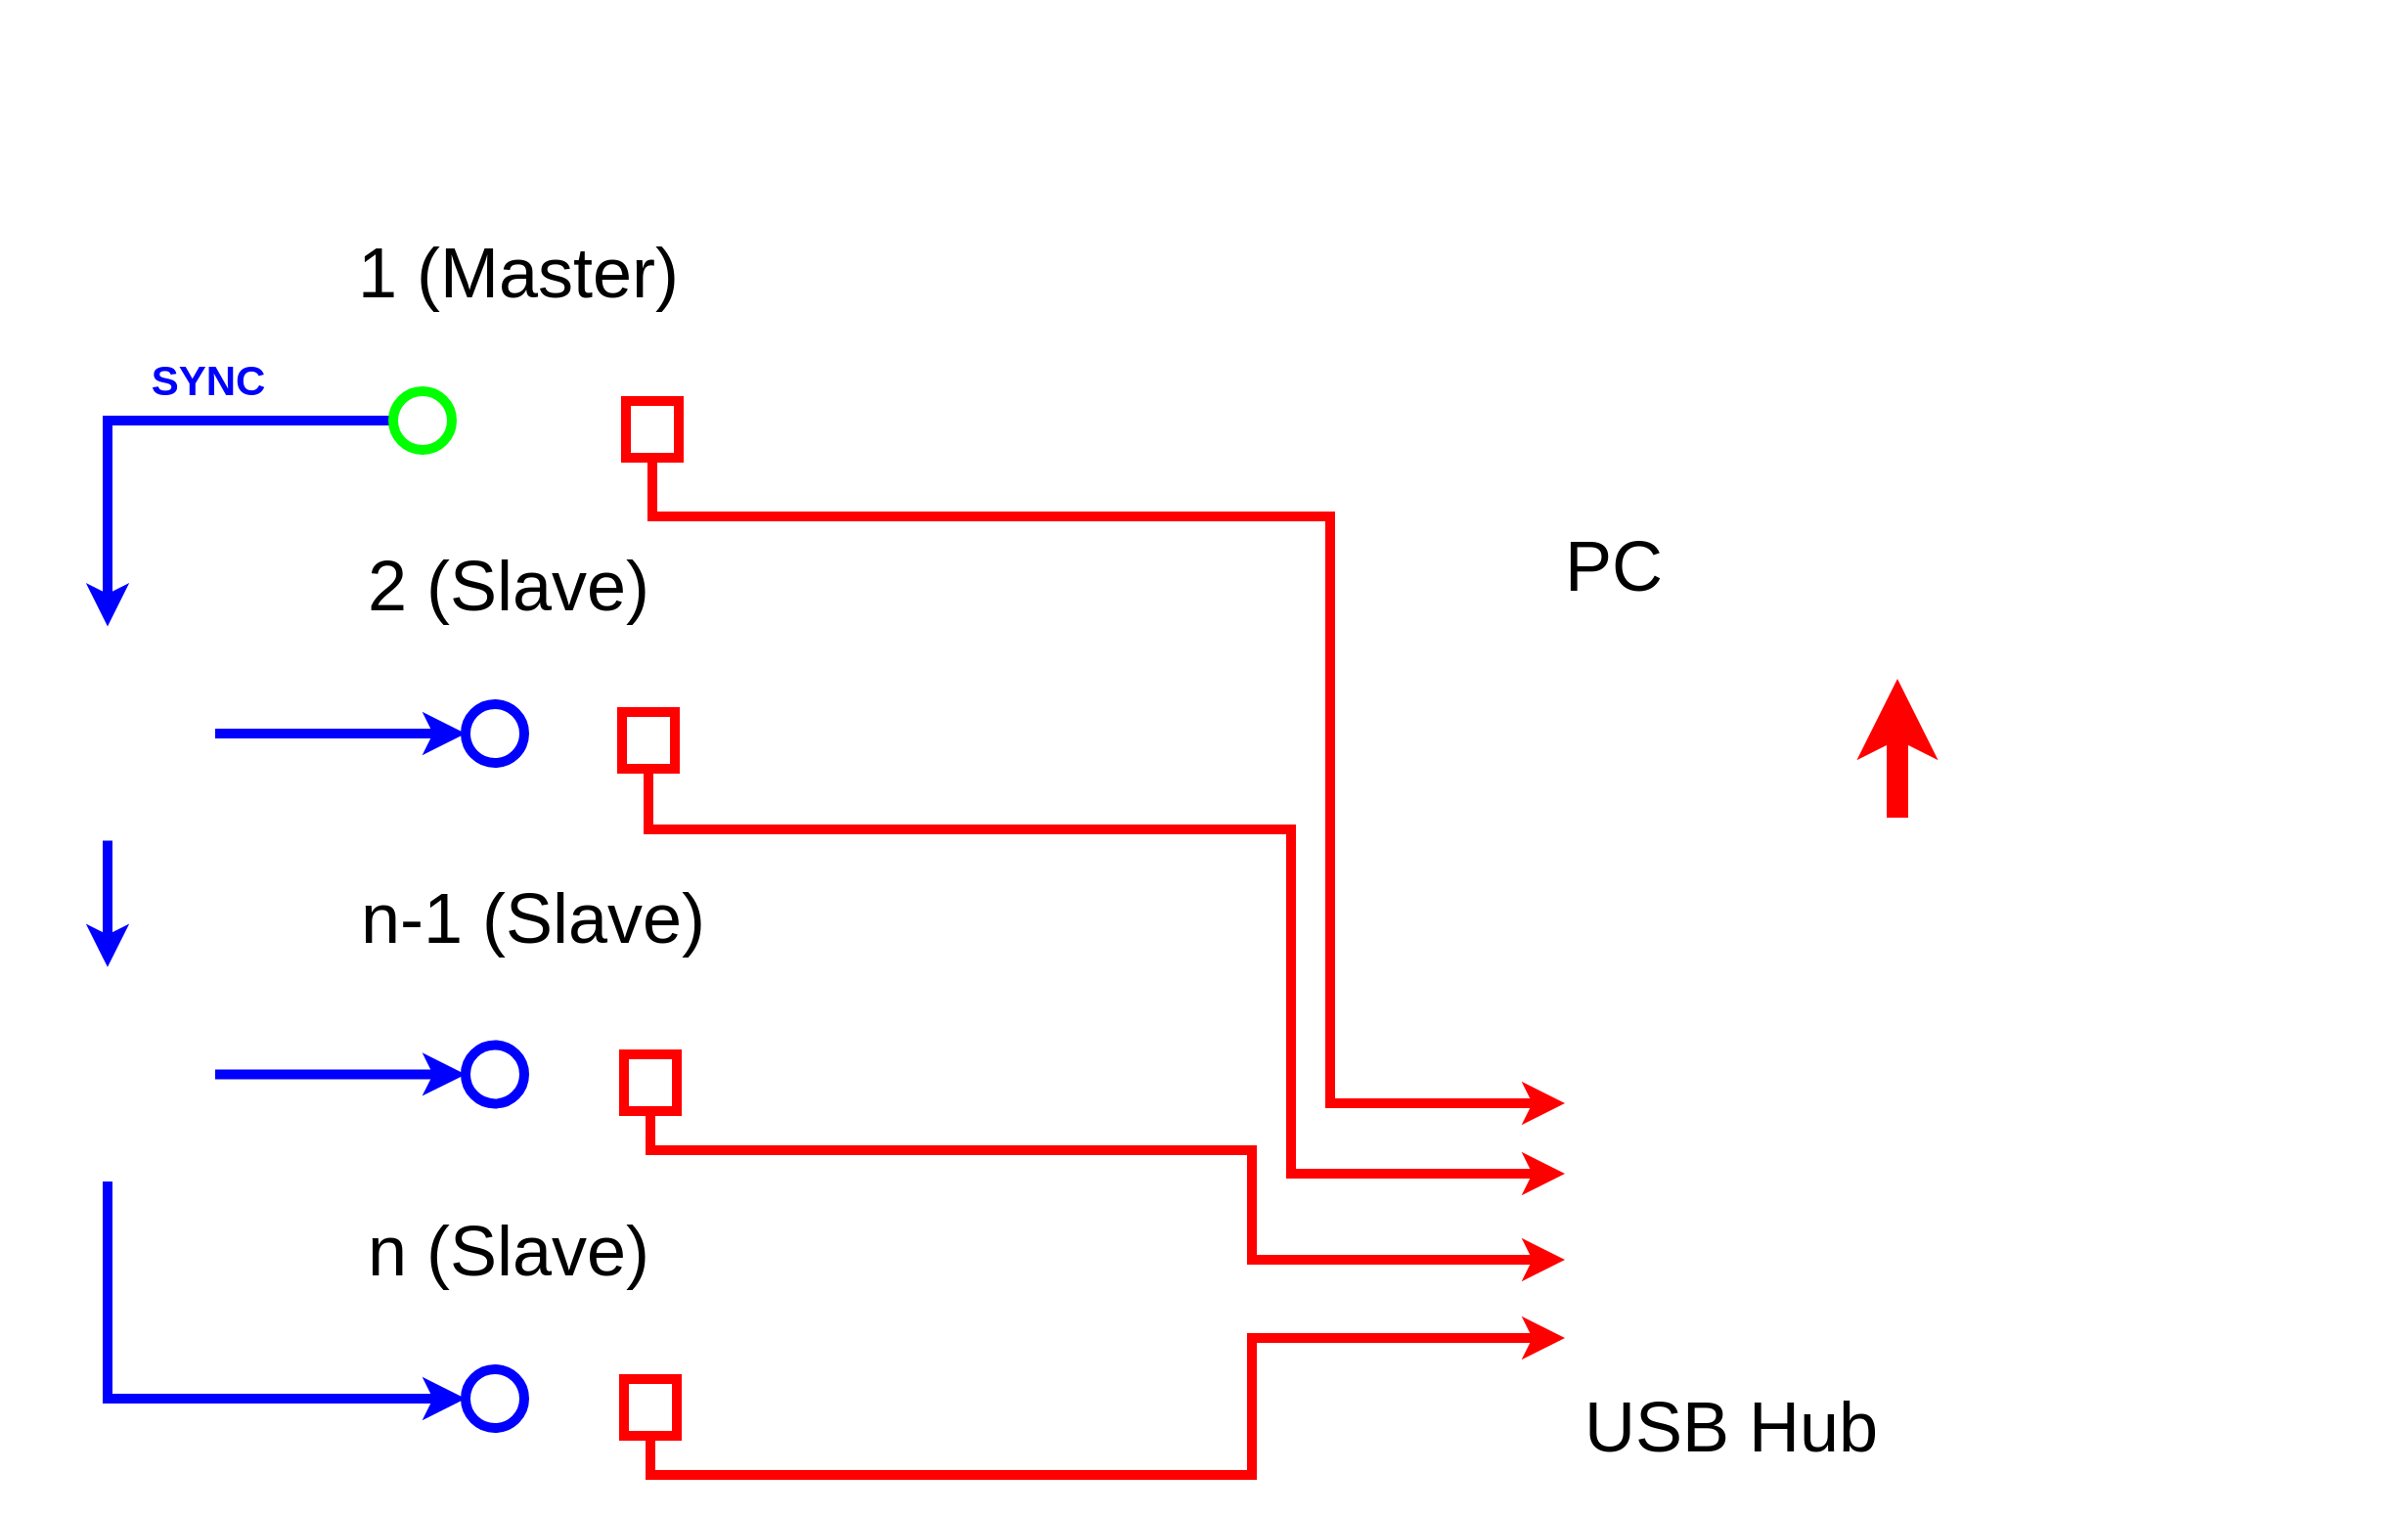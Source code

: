 <mxfile version="21.1.2" type="device">
  <diagram id="l2aKFoh6-Bn0gOPZ2l0T" name="Page-1">
    <mxGraphModel dx="2590" dy="2342" grid="1" gridSize="10" guides="1" tooltips="1" connect="1" arrows="1" fold="1" page="1" pageScale="1" pageWidth="1169" pageHeight="827" math="0" shadow="0">
      <root>
        <mxCell id="0" />
        <mxCell id="1" parent="0" />
        <mxCell id="-0zOLr0NPZMOJFrjvncc-1" value="" style="shape=image;verticalLabelPosition=bottom;labelBackgroundColor=default;verticalAlign=top;aspect=fixed;imageAspect=0;image=https://tech.scargill.net/wp-content/uploads/2019/10/image-4.png;" vertex="1" parent="1">
          <mxGeometry x="170" y="90" width="435" height="180" as="geometry" />
        </mxCell>
        <mxCell id="-0zOLr0NPZMOJFrjvncc-2" value="" style="shape=image;verticalLabelPosition=bottom;labelBackgroundColor=default;verticalAlign=top;aspect=fixed;imageAspect=0;image=https://tech.scargill.net/wp-content/uploads/2019/10/image-4.png;" vertex="1" parent="1">
          <mxGeometry x="170" y="250" width="435" height="180" as="geometry" />
        </mxCell>
        <mxCell id="-0zOLr0NPZMOJFrjvncc-15" style="edgeStyle=orthogonalEdgeStyle;rounded=0;orthogonalLoop=1;jettySize=auto;html=1;exitX=1;exitY=0.5;exitDx=0;exitDy=0;entryX=0;entryY=0.5;entryDx=0;entryDy=0;strokeColor=#0000FF;strokeWidth=5;" edge="1" parent="1" source="-0zOLr0NPZMOJFrjvncc-3" target="-0zOLr0NPZMOJFrjvncc-14">
          <mxGeometry relative="1" as="geometry" />
        </mxCell>
        <mxCell id="-0zOLr0NPZMOJFrjvncc-19" value="" style="edgeStyle=orthogonalEdgeStyle;rounded=0;orthogonalLoop=1;jettySize=auto;html=1;strokeWidth=5;strokeColor=#0000FF;" edge="1" parent="1" source="-0zOLr0NPZMOJFrjvncc-3" target="-0zOLr0NPZMOJFrjvncc-17">
          <mxGeometry relative="1" as="geometry" />
        </mxCell>
        <mxCell id="-0zOLr0NPZMOJFrjvncc-3" value="" style="shape=image;verticalLabelPosition=bottom;labelBackgroundColor=default;verticalAlign=top;aspect=fixed;imageAspect=0;image=https://www.wpiinc.com/pub/media/catalog/product/cache/c5cab46534251dd3ec946f952ed10bac/1/3/13854.jpg;" vertex="1" parent="1">
          <mxGeometry x="20" y="316.21" width="110" height="109.58" as="geometry" />
        </mxCell>
        <mxCell id="-0zOLr0NPZMOJFrjvncc-4" value="" style="shape=image;verticalLabelPosition=bottom;labelBackgroundColor=default;verticalAlign=top;aspect=fixed;imageAspect=0;image=https://tech.scargill.net/wp-content/uploads/2019/10/image-4.png;" vertex="1" parent="1">
          <mxGeometry x="170" y="424" width="435" height="180" as="geometry" />
        </mxCell>
        <mxCell id="-0zOLr0NPZMOJFrjvncc-5" value="" style="shape=image;verticalLabelPosition=bottom;labelBackgroundColor=default;verticalAlign=top;aspect=fixed;imageAspect=0;image=https://tech.scargill.net/wp-content/uploads/2019/10/image-4.png;" vertex="1" parent="1">
          <mxGeometry x="170" y="590" width="435" height="180" as="geometry" />
        </mxCell>
        <mxCell id="-0zOLr0NPZMOJFrjvncc-6" value="&lt;font style=&quot;font-size: 36px;&quot;&gt;1 (Master)&lt;/font&gt;" style="text;strokeColor=none;align=center;fillColor=none;html=1;verticalAlign=middle;whiteSpace=wrap;rounded=0;" vertex="1" parent="1">
          <mxGeometry x="200" y="120" width="170" height="30" as="geometry" />
        </mxCell>
        <mxCell id="-0zOLr0NPZMOJFrjvncc-7" value="&lt;font style=&quot;font-size: 36px;&quot;&gt;2 (Slave)&lt;/font&gt;" style="text;strokeColor=none;align=center;fillColor=none;html=1;verticalAlign=middle;whiteSpace=wrap;rounded=0;" vertex="1" parent="1">
          <mxGeometry x="195" y="280" width="170" height="30" as="geometry" />
        </mxCell>
        <mxCell id="-0zOLr0NPZMOJFrjvncc-8" value="&lt;font style=&quot;font-size: 36px;&quot;&gt;n-1 (Slave)&lt;/font&gt;" style="text;strokeColor=none;align=center;fillColor=none;html=1;verticalAlign=middle;whiteSpace=wrap;rounded=0;" vertex="1" parent="1">
          <mxGeometry x="195" y="450" width="195" height="30" as="geometry" />
        </mxCell>
        <mxCell id="-0zOLr0NPZMOJFrjvncc-9" value="&lt;font style=&quot;font-size: 36px;&quot;&gt;n (Slave)&lt;/font&gt;" style="text;strokeColor=none;align=center;fillColor=none;html=1;verticalAlign=middle;whiteSpace=wrap;rounded=0;" vertex="1" parent="1">
          <mxGeometry x="195" y="620" width="170" height="30" as="geometry" />
        </mxCell>
        <mxCell id="-0zOLr0NPZMOJFrjvncc-13" style="edgeStyle=orthogonalEdgeStyle;rounded=0;orthogonalLoop=1;jettySize=auto;html=1;exitX=0;exitY=0.5;exitDx=0;exitDy=0;fillColor=#f8cecc;strokeColor=#0000FF;strokeWidth=5;" edge="1" parent="1" source="-0zOLr0NPZMOJFrjvncc-12" target="-0zOLr0NPZMOJFrjvncc-3">
          <mxGeometry relative="1" as="geometry" />
        </mxCell>
        <mxCell id="-0zOLr0NPZMOJFrjvncc-25" value="&lt;font color=&quot;#0000ff&quot; style=&quot;font-size: 21px;&quot;&gt;&lt;b&gt;SYNC&lt;/b&gt;&lt;/font&gt;" style="edgeLabel;html=1;align=center;verticalAlign=middle;resizable=0;points=[];" vertex="1" connectable="0" parent="-0zOLr0NPZMOJFrjvncc-13">
          <mxGeometry x="-0.245" y="-4" relative="1" as="geometry">
            <mxPoint y="-17" as="offset" />
          </mxGeometry>
        </mxCell>
        <mxCell id="-0zOLr0NPZMOJFrjvncc-12" value="" style="ellipse;whiteSpace=wrap;html=1;fillColor=none;strokeColor=#00FF00;strokeWidth=5;" vertex="1" parent="1">
          <mxGeometry x="221" y="196" width="30" height="30" as="geometry" />
        </mxCell>
        <mxCell id="-0zOLr0NPZMOJFrjvncc-14" value="" style="ellipse;whiteSpace=wrap;html=1;fillColor=none;strokeColor=#0000FF;strokeWidth=5;" vertex="1" parent="1">
          <mxGeometry x="258" y="356" width="30" height="30" as="geometry" />
        </mxCell>
        <mxCell id="-0zOLr0NPZMOJFrjvncc-16" style="edgeStyle=orthogonalEdgeStyle;rounded=0;orthogonalLoop=1;jettySize=auto;html=1;exitX=1;exitY=0.5;exitDx=0;exitDy=0;entryX=0;entryY=0.5;entryDx=0;entryDy=0;strokeColor=#0000FF;strokeWidth=5;" edge="1" parent="1" source="-0zOLr0NPZMOJFrjvncc-17" target="-0zOLr0NPZMOJFrjvncc-18">
          <mxGeometry relative="1" as="geometry" />
        </mxCell>
        <mxCell id="-0zOLr0NPZMOJFrjvncc-17" value="" style="shape=image;verticalLabelPosition=bottom;labelBackgroundColor=default;verticalAlign=top;aspect=fixed;imageAspect=0;image=https://www.wpiinc.com/pub/media/catalog/product/cache/c5cab46534251dd3ec946f952ed10bac/1/3/13854.jpg;" vertex="1" parent="1">
          <mxGeometry x="20" y="490.42" width="110" height="109.58" as="geometry" />
        </mxCell>
        <mxCell id="-0zOLr0NPZMOJFrjvncc-18" value="" style="ellipse;whiteSpace=wrap;html=1;fillColor=none;strokeColor=#0000FF;strokeWidth=5;" vertex="1" parent="1">
          <mxGeometry x="258" y="530.21" width="30" height="30" as="geometry" />
        </mxCell>
        <mxCell id="-0zOLr0NPZMOJFrjvncc-20" style="edgeStyle=orthogonalEdgeStyle;rounded=0;orthogonalLoop=1;jettySize=auto;html=1;exitX=0.5;exitY=1;exitDx=0;exitDy=0;entryX=0;entryY=0.5;entryDx=0;entryDy=0;strokeColor=#0000FF;strokeWidth=5;" edge="1" parent="1" target="-0zOLr0NPZMOJFrjvncc-21" source="-0zOLr0NPZMOJFrjvncc-17">
          <mxGeometry relative="1" as="geometry">
            <mxPoint x="130" y="710.79" as="sourcePoint" />
          </mxGeometry>
        </mxCell>
        <mxCell id="-0zOLr0NPZMOJFrjvncc-21" value="" style="ellipse;whiteSpace=wrap;html=1;fillColor=none;strokeColor=#0000FF;strokeWidth=5;" vertex="1" parent="1">
          <mxGeometry x="258" y="696" width="30" height="30" as="geometry" />
        </mxCell>
        <mxCell id="-0zOLr0NPZMOJFrjvncc-24" value="" style="rounded=0;whiteSpace=wrap;html=1;strokeWidth=5;fillColor=none;strokeColor=#ff0000;" vertex="1" parent="1">
          <mxGeometry x="340" y="201" width="27" height="29" as="geometry" />
        </mxCell>
        <mxCell id="-0zOLr0NPZMOJFrjvncc-26" value="" style="rounded=0;whiteSpace=wrap;html=1;strokeWidth=5;fillColor=none;strokeColor=#ff0000;" vertex="1" parent="1">
          <mxGeometry x="338" y="360" width="27" height="29" as="geometry" />
        </mxCell>
        <mxCell id="-0zOLr0NPZMOJFrjvncc-27" value="" style="rounded=0;whiteSpace=wrap;html=1;strokeWidth=5;fillColor=none;strokeColor=#ff0000;" vertex="1" parent="1">
          <mxGeometry x="339" y="535" width="27" height="29" as="geometry" />
        </mxCell>
        <mxCell id="-0zOLr0NPZMOJFrjvncc-28" value="" style="rounded=0;whiteSpace=wrap;html=1;strokeWidth=5;fillColor=none;strokeColor=#ff0000;" vertex="1" parent="1">
          <mxGeometry x="339" y="701" width="27" height="29" as="geometry" />
        </mxCell>
        <mxCell id="-0zOLr0NPZMOJFrjvncc-34" value="" style="edgeStyle=orthogonalEdgeStyle;rounded=0;orthogonalLoop=1;jettySize=auto;html=1;strokeWidth=11;strokeColor=#FF0000;" edge="1" parent="1" source="-0zOLr0NPZMOJFrjvncc-31" target="-0zOLr0NPZMOJFrjvncc-33">
          <mxGeometry relative="1" as="geometry" />
        </mxCell>
        <mxCell id="-0zOLr0NPZMOJFrjvncc-31" value="" style="shape=image;verticalLabelPosition=bottom;labelBackgroundColor=default;verticalAlign=top;aspect=fixed;imageAspect=0;image=https://hi-tech.md/images/detailed/186/usb-30-hub-with-4-usb-a-ports-additional-usb-c-pow.jpg;fontSize=24;" vertex="1" parent="1">
          <mxGeometry x="820" y="414" width="340" height="340" as="geometry" />
        </mxCell>
        <mxCell id="-0zOLr0NPZMOJFrjvncc-33" value="" style="shape=image;verticalLabelPosition=top;labelBackgroundColor=default;verticalAlign=bottom;aspect=fixed;imageAspect=0;image=https://www.simplicityai.com/wp-content/uploads/2014/12/labview-block-diagram.jpg;fontSize=24;spacing=2;spacingLeft=0;labelPosition=center;align=center;" vertex="1" parent="1">
          <mxGeometry x="730" y="-4" width="520" height="347" as="geometry" />
        </mxCell>
        <mxCell id="-0zOLr0NPZMOJFrjvncc-41" value="&lt;font style=&quot;font-size: 36px;&quot;&gt;USB Hub&lt;/font&gt;" style="text;strokeColor=none;align=center;fillColor=none;html=1;verticalAlign=middle;whiteSpace=wrap;rounded=0;" vertex="1" parent="1">
          <mxGeometry x="820" y="710" width="170" height="30" as="geometry" />
        </mxCell>
        <mxCell id="-0zOLr0NPZMOJFrjvncc-42" value="&lt;font style=&quot;font-size: 36px;&quot;&gt;PC&lt;/font&gt;" style="text;strokeColor=none;align=center;fillColor=none;html=1;verticalAlign=middle;whiteSpace=wrap;rounded=0;" vertex="1" parent="1">
          <mxGeometry x="760" y="270" width="170" height="30" as="geometry" />
        </mxCell>
        <mxCell id="-0zOLr0NPZMOJFrjvncc-43" style="edgeStyle=orthogonalEdgeStyle;rounded=0;orthogonalLoop=1;jettySize=auto;html=1;exitX=0.5;exitY=1;exitDx=0;exitDy=0;strokeWidth=5;strokeColor=#FF0000;" edge="1" parent="1" source="-0zOLr0NPZMOJFrjvncc-24" target="-0zOLr0NPZMOJFrjvncc-31">
          <mxGeometry relative="1" as="geometry">
            <Array as="points">
              <mxPoint x="354" y="260" />
              <mxPoint x="700" y="260" />
              <mxPoint x="700" y="560" />
            </Array>
          </mxGeometry>
        </mxCell>
        <mxCell id="-0zOLr0NPZMOJFrjvncc-44" style="edgeStyle=orthogonalEdgeStyle;rounded=0;orthogonalLoop=1;jettySize=auto;html=1;exitX=0.5;exitY=1;exitDx=0;exitDy=0;strokeWidth=5;strokeColor=#FF0000;" edge="1" parent="1" source="-0zOLr0NPZMOJFrjvncc-26" target="-0zOLr0NPZMOJFrjvncc-31">
          <mxGeometry relative="1" as="geometry">
            <Array as="points">
              <mxPoint x="352" y="420" />
              <mxPoint x="680" y="420" />
              <mxPoint x="680" y="596" />
            </Array>
          </mxGeometry>
        </mxCell>
        <mxCell id="-0zOLr0NPZMOJFrjvncc-45" style="edgeStyle=orthogonalEdgeStyle;rounded=0;orthogonalLoop=1;jettySize=auto;html=1;strokeWidth=5;strokeColor=#FF0000;exitX=0.5;exitY=1;exitDx=0;exitDy=0;" edge="1" parent="1" source="-0zOLr0NPZMOJFrjvncc-27" target="-0zOLr0NPZMOJFrjvncc-31">
          <mxGeometry relative="1" as="geometry">
            <mxPoint x="760" y="370" as="sourcePoint" />
            <Array as="points">
              <mxPoint x="353" y="584" />
              <mxPoint x="660" y="584" />
              <mxPoint x="660" y="640" />
            </Array>
          </mxGeometry>
        </mxCell>
        <mxCell id="-0zOLr0NPZMOJFrjvncc-46" style="edgeStyle=orthogonalEdgeStyle;rounded=0;orthogonalLoop=1;jettySize=auto;html=1;exitX=0.5;exitY=1;exitDx=0;exitDy=0;strokeWidth=5;strokeColor=#FF0000;" edge="1" parent="1" source="-0zOLr0NPZMOJFrjvncc-28" target="-0zOLr0NPZMOJFrjvncc-31">
          <mxGeometry relative="1" as="geometry">
            <Array as="points">
              <mxPoint x="353" y="750" />
              <mxPoint x="660" y="750" />
              <mxPoint x="660" y="680" />
            </Array>
          </mxGeometry>
        </mxCell>
      </root>
    </mxGraphModel>
  </diagram>
</mxfile>
